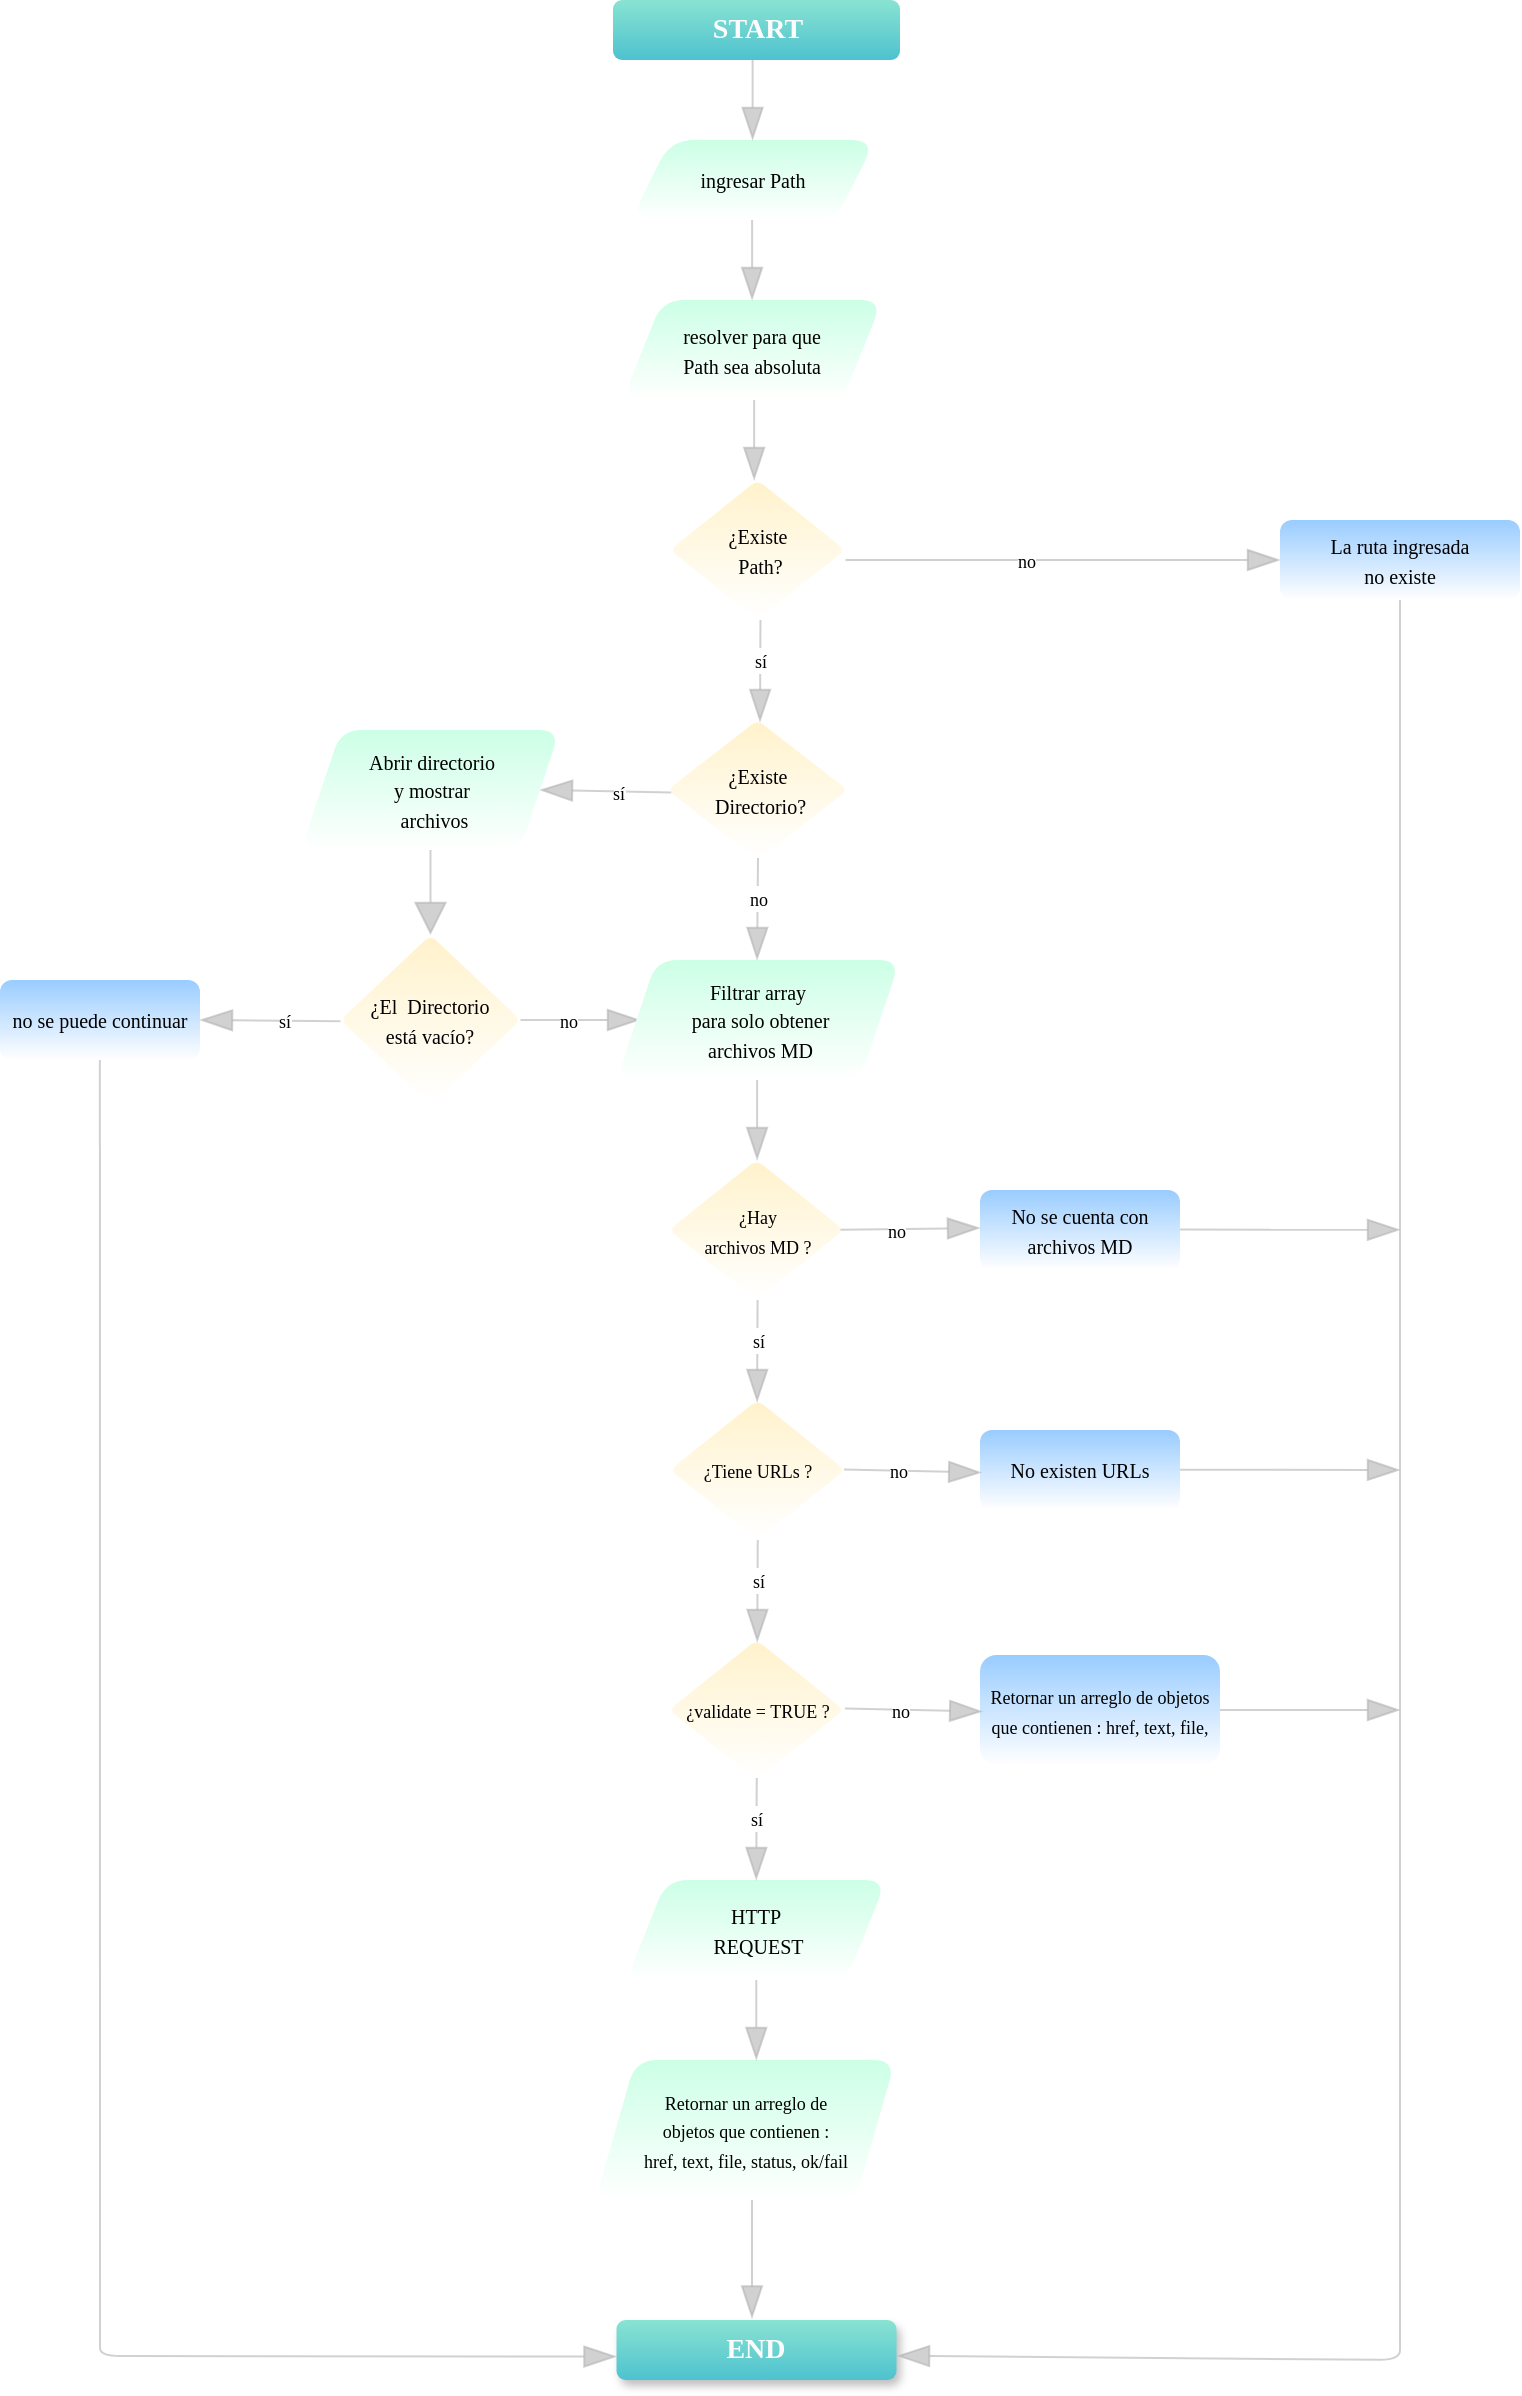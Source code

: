 <mxfile version="15.3.5" type="github">
  <diagram id="C5RBs43oDa-KdzZeNtuy" name="Page-1">
    <mxGraphModel dx="1852" dy="1039" grid="1" gridSize="10" guides="1" tooltips="1" connect="1" arrows="1" fold="1" page="0" pageScale="1" pageWidth="827" pageHeight="1169" background="none" math="0" shadow="0">
      <root>
        <mxCell id="WIyWlLk6GJQsqaUBKTNV-0" />
        <mxCell id="WIyWlLk6GJQsqaUBKTNV-1" parent="WIyWlLk6GJQsqaUBKTNV-0" />
        <mxCell id="gEqJjbBB_mZdY_3hWn1h-0" value="&lt;font style=&quot;font-size: 14px&quot; color=&quot;#fcfcfc&quot; face=&quot;Poppins&quot; data-font-src=&quot;https://fonts.googleapis.com/css?family=Poppins&quot;&gt;&lt;b&gt;START&lt;/b&gt;&lt;/font&gt;" style="rounded=1;whiteSpace=wrap;html=1;hachureGap=4;pointerEvents=0;fillColor=#4EC2CF;strokeColor=none;shadow=0;glass=0;sketch=0;gradientDirection=north;gradientColor=#89E3D2;" vertex="1" parent="WIyWlLk6GJQsqaUBKTNV-1">
          <mxGeometry x="346.5" y="40" width="143.5" height="30" as="geometry" />
        </mxCell>
        <mxCell id="gEqJjbBB_mZdY_3hWn1h-1" value="&lt;font face=&quot;Poppins&quot; data-font-src=&quot;https://fonts.googleapis.com/css?family=Poppins&quot; style=&quot;font-size: 10px&quot;&gt;ingresar Path&lt;/font&gt;" style="shape=parallelogram;perimeter=parallelogramPerimeter;whiteSpace=wrap;html=1;fixedSize=1;shadow=0;glass=1;sketch=0;hachureGap=4;pointerEvents=0;fillColor=#CCFFE6;strokeColor=none;rounded=1;arcSize=24;gradientColor=#ffffff;" vertex="1" parent="WIyWlLk6GJQsqaUBKTNV-1">
          <mxGeometry x="355.25" y="110" width="122.5" height="40" as="geometry" />
        </mxCell>
        <mxCell id="gEqJjbBB_mZdY_3hWn1h-2" value="&lt;font face=&quot;Poppins&quot; data-font-src=&quot;https://fonts.googleapis.com/css?family=Poppins&quot; style=&quot;font-size: 10px&quot;&gt;&lt;font&gt;resolver para que &lt;br&gt;&lt;/font&gt;&lt;font&gt;Path&amp;nbsp;sea absoluta&lt;/font&gt;&lt;/font&gt;" style="shape=parallelogram;perimeter=parallelogramPerimeter;whiteSpace=wrap;html=1;fixedSize=1;shadow=0;glass=1;sketch=0;hachureGap=4;pointerEvents=0;fillColor=#CCFFE6;strokeColor=none;rounded=1;arcSize=22;align=center;gradientColor=#ffffff;" vertex="1" parent="WIyWlLk6GJQsqaUBKTNV-1">
          <mxGeometry x="351.25" y="190" width="130" height="50" as="geometry" />
        </mxCell>
        <mxCell id="gEqJjbBB_mZdY_3hWn1h-3" value="" style="endArrow=blockThin;html=1;startSize=14;endSize=14;sourcePerimeterSpacing=8;targetPerimeterSpacing=8;strokeColor=#B3B3B3;rounded=1;strokeWidth=1;endFill=1;opacity=60;" edge="1" parent="WIyWlLk6GJQsqaUBKTNV-1">
          <mxGeometry width="50" height="50" relative="1" as="geometry">
            <mxPoint x="416.3" y="70" as="sourcePoint" />
            <mxPoint x="416.3" y="110" as="targetPoint" />
          </mxGeometry>
        </mxCell>
        <mxCell id="gEqJjbBB_mZdY_3hWn1h-13" value="&lt;font face=&quot;Poppins&quot; data-font-src=&quot;https://fonts.googleapis.com/css?family=Poppins&quot; style=&quot;font-size: 10px&quot;&gt;&lt;font&gt;¿Existe&lt;br&gt;&lt;/font&gt;&lt;font&gt;&amp;nbsp;Path?&lt;/font&gt;&lt;/font&gt;" style="rhombus;whiteSpace=wrap;html=1;rounded=1;shadow=0;glass=0;sketch=0;hachureGap=4;pointerEvents=0;strokeColor=none;fillColor=default;gradientDirection=north;arcSize=8;gradientColor=#FFF2CC;" vertex="1" parent="WIyWlLk6GJQsqaUBKTNV-1">
          <mxGeometry x="375" y="280" width="87.5" height="70" as="geometry" />
        </mxCell>
        <mxCell id="gEqJjbBB_mZdY_3hWn1h-15" value="&lt;font style=&quot;font-size: 9px&quot;&gt;sí&lt;/font&gt;" style="endArrow=blockThin;html=1;startSize=10;endSize=14;sourcePerimeterSpacing=7;targetPerimeterSpacing=7;strokeColor=#B3B3B3;rounded=1;strokeWidth=1;endFill=1;opacity=60;fontFamily=Poppins;fontSource=https%3A%2F%2Ffonts.googleapis.com%2Fcss%3Ffamily%3DPoppins;verticalAlign=middle;labelPosition=center;verticalLabelPosition=middle;align=center;" edge="1" parent="WIyWlLk6GJQsqaUBKTNV-1">
          <mxGeometry x="-0.216" width="50" height="50" relative="1" as="geometry">
            <mxPoint x="420.24" y="350" as="sourcePoint" />
            <mxPoint x="420" y="401" as="targetPoint" />
            <mxPoint as="offset" />
          </mxGeometry>
        </mxCell>
        <mxCell id="gEqJjbBB_mZdY_3hWn1h-16" value="&lt;font face=&quot;Poppins&quot; data-font-src=&quot;https://fonts.googleapis.com/css?family=Poppins&quot; style=&quot;font-size: 10px&quot;&gt;&lt;font&gt;¿Existe&lt;br&gt;&lt;/font&gt;&lt;font&gt;&amp;nbsp;Directorio?&lt;/font&gt;&lt;/font&gt;" style="rhombus;whiteSpace=wrap;html=1;rounded=1;shadow=0;glass=0;sketch=0;hachureGap=4;pointerEvents=0;strokeColor=none;fillColor=default;gradientDirection=north;arcSize=8;gradientColor=#FFF2CC;" vertex="1" parent="WIyWlLk6GJQsqaUBKTNV-1">
          <mxGeometry x="373.75" y="400" width="90" height="70" as="geometry" />
        </mxCell>
        <mxCell id="gEqJjbBB_mZdY_3hWn1h-19" value="&lt;font style=&quot;font-size: 9px&quot;&gt;sí&lt;/font&gt;" style="endArrow=blockThin;html=1;startSize=14;endSize=14;sourcePerimeterSpacing=8;targetPerimeterSpacing=8;strokeColor=#B3B3B3;rounded=1;strokeWidth=1;endFill=1;opacity=60;fontFamily=Poppins;fontSource=https%3A%2F%2Ffonts.googleapis.com%2Fcss%3Ffamily%3DPoppins;verticalAlign=middle;entryX=1;entryY=0.5;entryDx=0;entryDy=0;exitX=0.021;exitY=0.518;exitDx=0;exitDy=0;exitPerimeter=0;" edge="1" parent="WIyWlLk6GJQsqaUBKTNV-1" source="gEqJjbBB_mZdY_3hWn1h-16" target="gEqJjbBB_mZdY_3hWn1h-20">
          <mxGeometry x="-0.2" width="50" height="50" relative="1" as="geometry">
            <mxPoint x="380.24" y="440" as="sourcePoint" />
            <mxPoint x="380.0" y="490" as="targetPoint" />
            <mxPoint as="offset" />
          </mxGeometry>
        </mxCell>
        <mxCell id="gEqJjbBB_mZdY_3hWn1h-20" value="&lt;font style=&quot;font-size: 10px&quot; face=&quot;Poppins&quot; data-font-src=&quot;https://fonts.googleapis.com/css?family=Poppins&quot;&gt;Abrir directorio &lt;br&gt;y mostrar&lt;br&gt;&amp;nbsp;archivos&lt;/font&gt;" style="shape=parallelogram;perimeter=parallelogramPerimeter;whiteSpace=wrap;html=1;fixedSize=1;shadow=0;glass=1;sketch=0;hachureGap=4;pointerEvents=0;fillColor=#CCFFE6;strokeColor=none;rounded=1;arcSize=21;align=center;gradientColor=#ffffff;" vertex="1" parent="WIyWlLk6GJQsqaUBKTNV-1">
          <mxGeometry x="190.5" y="405" width="129.5" height="60" as="geometry" />
        </mxCell>
        <mxCell id="gEqJjbBB_mZdY_3hWn1h-21" value="" style="endArrow=block;html=1;startSize=14;endSize=14;sourcePerimeterSpacing=8;targetPerimeterSpacing=8;strokeColor=#B3B3B3;rounded=1;strokeWidth=1;endFill=1;opacity=60;exitX=0.5;exitY=1;exitDx=0;exitDy=0;entryX=0.5;entryY=0;entryDx=0;entryDy=0;" edge="1" parent="WIyWlLk6GJQsqaUBKTNV-1" source="gEqJjbBB_mZdY_3hWn1h-20" target="gEqJjbBB_mZdY_3hWn1h-22">
          <mxGeometry width="50" height="50" relative="1" as="geometry">
            <mxPoint x="350" y="550" as="sourcePoint" />
            <mxPoint x="320" y="549.58" as="targetPoint" />
          </mxGeometry>
        </mxCell>
        <mxCell id="gEqJjbBB_mZdY_3hWn1h-22" value="&lt;font face=&quot;Poppins&quot; data-font-src=&quot;https://fonts.googleapis.com/css?family=Poppins&quot; style=&quot;font-size: 10px&quot;&gt;¿El&amp;nbsp; Directorio&lt;br&gt;está vacío?&lt;/font&gt;" style="rhombus;whiteSpace=wrap;html=1;rounded=1;shadow=0;glass=0;sketch=0;hachureGap=4;pointerEvents=0;strokeColor=none;fillColor=default;gradientDirection=north;arcSize=8;gradientColor=#FFF2CC;" vertex="1" parent="WIyWlLk6GJQsqaUBKTNV-1">
          <mxGeometry x="210.25" y="507.5" width="90" height="85" as="geometry" />
        </mxCell>
        <mxCell id="gEqJjbBB_mZdY_3hWn1h-23" value="&lt;font style=&quot;font-size: 9px&quot;&gt;no&lt;/font&gt;" style="endArrow=blockThin;html=1;startSize=14;endSize=14;sourcePerimeterSpacing=8;targetPerimeterSpacing=8;strokeColor=#B3B3B3;rounded=1;strokeWidth=1;endFill=1;opacity=60;fontFamily=Poppins;fontSource=https%3A%2F%2Ffonts.googleapis.com%2Fcss%3Ffamily%3DPoppins;verticalAlign=middle;exitX=1;exitY=0.5;exitDx=0;exitDy=0;" edge="1" parent="WIyWlLk6GJQsqaUBKTNV-1" source="gEqJjbBB_mZdY_3hWn1h-22">
          <mxGeometry x="-0.2" width="50" height="50" relative="1" as="geometry">
            <mxPoint x="320.24" y="542.5" as="sourcePoint" />
            <mxPoint x="360" y="550" as="targetPoint" />
            <mxPoint as="offset" />
            <Array as="points" />
          </mxGeometry>
        </mxCell>
        <mxCell id="gEqJjbBB_mZdY_3hWn1h-26" value="" style="endArrow=blockThin;html=1;startSize=14;endSize=14;sourcePerimeterSpacing=8;targetPerimeterSpacing=8;strokeColor=#B3B3B3;rounded=1;strokeWidth=1;endFill=1;opacity=60;" edge="1" parent="WIyWlLk6GJQsqaUBKTNV-1">
          <mxGeometry width="50" height="50" relative="1" as="geometry">
            <mxPoint x="416.05" y="150" as="sourcePoint" />
            <mxPoint x="416.05" y="190" as="targetPoint" />
          </mxGeometry>
        </mxCell>
        <mxCell id="gEqJjbBB_mZdY_3hWn1h-27" value="" style="endArrow=blockThin;html=1;startSize=14;endSize=14;sourcePerimeterSpacing=8;targetPerimeterSpacing=8;strokeColor=#B3B3B3;rounded=1;strokeWidth=1;endFill=1;opacity=60;" edge="1" parent="WIyWlLk6GJQsqaUBKTNV-1">
          <mxGeometry width="50" height="50" relative="1" as="geometry">
            <mxPoint x="417.08" y="240" as="sourcePoint" />
            <mxPoint x="417.08" y="280" as="targetPoint" />
          </mxGeometry>
        </mxCell>
        <mxCell id="gEqJjbBB_mZdY_3hWn1h-31" value="&lt;font style=&quot;font-size: 9px&quot;&gt;no&lt;/font&gt;" style="endArrow=blockThin;html=1;startSize=14;endSize=14;sourcePerimeterSpacing=8;targetPerimeterSpacing=8;strokeColor=#B3B3B3;rounded=1;strokeWidth=1;endFill=1;opacity=60;fontFamily=Poppins;fontSource=https%3A%2F%2Ffonts.googleapis.com%2Fcss%3Ffamily%3DPoppins;verticalAlign=middle;labelPosition=center;verticalLabelPosition=middle;align=center;entryX=0;entryY=0.5;entryDx=0;entryDy=0;" edge="1" parent="WIyWlLk6GJQsqaUBKTNV-1" target="gEqJjbBB_mZdY_3hWn1h-32">
          <mxGeometry x="-0.166" width="50" height="50" relative="1" as="geometry">
            <mxPoint x="462.74" y="320" as="sourcePoint" />
            <mxPoint x="600" y="320" as="targetPoint" />
            <mxPoint as="offset" />
            <Array as="points" />
          </mxGeometry>
        </mxCell>
        <mxCell id="gEqJjbBB_mZdY_3hWn1h-32" value="&lt;font style=&quot;font-size: 10px&quot;&gt;La ruta ingresada &lt;br&gt;no existe&lt;/font&gt;" style="rounded=1;whiteSpace=wrap;html=1;shadow=0;glass=0;sketch=0;hachureGap=4;pointerEvents=0;fontFamily=Poppins;fontSource=https%3A%2F%2Ffonts.googleapis.com%2Fcss%3Ffamily%3DPoppins;strokeColor=none;fillColor=#FFFFFF;gradientDirection=north;gradientColor=#99CCFF;" vertex="1" parent="WIyWlLk6GJQsqaUBKTNV-1">
          <mxGeometry x="680" y="300" width="120" height="40" as="geometry" />
        </mxCell>
        <mxCell id="gEqJjbBB_mZdY_3hWn1h-33" value="&lt;font style=&quot;font-size: 14px&quot; color=&quot;#fcfcfc&quot; face=&quot;Poppins&quot; data-font-src=&quot;https://fonts.googleapis.com/css?family=Poppins&quot;&gt;&lt;b&gt;END&lt;/b&gt;&lt;/font&gt;" style="rounded=1;whiteSpace=wrap;html=1;hachureGap=4;pointerEvents=0;fillColor=#4EC2CF;strokeColor=none;shadow=1;glass=0;sketch=0;gradientDirection=north;gradientColor=#89E3D2;" vertex="1" parent="WIyWlLk6GJQsqaUBKTNV-1">
          <mxGeometry x="348.25" y="1200" width="140" height="30" as="geometry" />
        </mxCell>
        <mxCell id="gEqJjbBB_mZdY_3hWn1h-36" value="&lt;font face=&quot;Poppins&quot; style=&quot;font-size: 9px&quot;&gt;&lt;span style=&quot;font-size: 10px&quot;&gt;Filtrar array&lt;br&gt;&amp;nbsp;para solo obtener&lt;br&gt;&amp;nbsp;archivos MD&lt;/span&gt;&lt;/font&gt;" style="shape=parallelogram;perimeter=parallelogramPerimeter;whiteSpace=wrap;html=1;fixedSize=1;shadow=0;glass=1;sketch=0;hachureGap=4;pointerEvents=0;fillColor=#CCFFE6;strokeColor=none;rounded=1;arcSize=21;align=center;gradientColor=#ffffff;" vertex="1" parent="WIyWlLk6GJQsqaUBKTNV-1">
          <mxGeometry x="348.25" y="520" width="141.75" height="60" as="geometry" />
        </mxCell>
        <mxCell id="gEqJjbBB_mZdY_3hWn1h-38" value="&lt;font style=&quot;font-size: 9px&quot;&gt;no&lt;/font&gt;" style="endArrow=blockThin;html=1;startSize=10;endSize=14;sourcePerimeterSpacing=7;targetPerimeterSpacing=7;strokeColor=#B3B3B3;rounded=1;strokeWidth=1;endFill=1;opacity=60;fontFamily=Poppins;fontSource=https%3A%2F%2Ffonts.googleapis.com%2Fcss%3Ffamily%3DPoppins;verticalAlign=middle;labelPosition=center;verticalLabelPosition=middle;align=center;" edge="1" parent="WIyWlLk6GJQsqaUBKTNV-1">
          <mxGeometry x="-0.216" width="50" height="50" relative="1" as="geometry">
            <mxPoint x="419" y="469" as="sourcePoint" />
            <mxPoint x="418.55" y="520" as="targetPoint" />
            <mxPoint as="offset" />
          </mxGeometry>
        </mxCell>
        <mxCell id="gEqJjbBB_mZdY_3hWn1h-39" value="&lt;font face=&quot;Poppins&quot; data-font-src=&quot;https://fonts.googleapis.com/css?family=Poppins&quot; style=&quot;font-size: 9px&quot;&gt;&lt;font&gt;¿Hay &lt;br&gt;archivos MD&amp;nbsp;&lt;/font&gt;&lt;font&gt;?&lt;/font&gt;&lt;/font&gt;" style="rhombus;whiteSpace=wrap;html=1;rounded=1;shadow=0;glass=0;sketch=0;hachureGap=4;pointerEvents=0;strokeColor=none;fillColor=default;gradientDirection=north;arcSize=8;gradientColor=#FFF2CC;" vertex="1" parent="WIyWlLk6GJQsqaUBKTNV-1">
          <mxGeometry x="374.5" y="620" width="87.5" height="70" as="geometry" />
        </mxCell>
        <mxCell id="gEqJjbBB_mZdY_3hWn1h-41" value="" style="endArrow=blockThin;html=1;startSize=14;endSize=14;sourcePerimeterSpacing=8;targetPerimeterSpacing=8;strokeColor=#B3B3B3;rounded=1;strokeWidth=1;endFill=1;opacity=60;" edge="1" parent="WIyWlLk6GJQsqaUBKTNV-1">
          <mxGeometry width="50" height="50" relative="1" as="geometry">
            <mxPoint x="418.55" y="580" as="sourcePoint" />
            <mxPoint x="418.55" y="620" as="targetPoint" />
          </mxGeometry>
        </mxCell>
        <mxCell id="gEqJjbBB_mZdY_3hWn1h-42" value="&lt;font style=&quot;font-size: 9px&quot;&gt;sí&lt;/font&gt;" style="endArrow=blockThin;html=1;startSize=10;endSize=14;sourcePerimeterSpacing=7;targetPerimeterSpacing=7;strokeColor=#B3B3B3;rounded=1;strokeWidth=1;endFill=1;opacity=60;fontFamily=Poppins;fontSource=https%3A%2F%2Ffonts.googleapis.com%2Fcss%3Ffamily%3DPoppins;verticalAlign=middle;labelPosition=center;verticalLabelPosition=middle;align=center;" edge="1" parent="WIyWlLk6GJQsqaUBKTNV-1">
          <mxGeometry x="-0.216" width="50" height="50" relative="1" as="geometry">
            <mxPoint x="418.79" y="690" as="sourcePoint" />
            <mxPoint x="418.55" y="741" as="targetPoint" />
            <mxPoint as="offset" />
          </mxGeometry>
        </mxCell>
        <mxCell id="gEqJjbBB_mZdY_3hWn1h-43" value="&lt;font face=&quot;Poppins&quot; data-font-src=&quot;https://fonts.googleapis.com/css?family=Poppins&quot; style=&quot;font-size: 9px&quot;&gt;&lt;font&gt;¿Tiene URLs&amp;nbsp;&lt;/font&gt;&lt;font&gt;?&lt;/font&gt;&lt;/font&gt;" style="rhombus;whiteSpace=wrap;html=1;rounded=1;shadow=0;glass=0;sketch=0;hachureGap=4;pointerEvents=0;strokeColor=none;fillColor=default;gradientDirection=north;arcSize=8;gradientColor=#FFF2CC;" vertex="1" parent="WIyWlLk6GJQsqaUBKTNV-1">
          <mxGeometry x="375" y="740" width="87.5" height="70" as="geometry" />
        </mxCell>
        <mxCell id="gEqJjbBB_mZdY_3hWn1h-44" value="&lt;font face=&quot;Poppins&quot; data-font-src=&quot;https://fonts.googleapis.com/css?family=Poppins&quot; style=&quot;font-size: 9px&quot;&gt;&lt;font&gt;¿validate = TRUE&amp;nbsp;&lt;/font&gt;&lt;font&gt;?&lt;/font&gt;&lt;/font&gt;" style="rhombus;whiteSpace=wrap;html=1;rounded=1;shadow=0;glass=0;sketch=0;hachureGap=4;pointerEvents=0;strokeColor=none;fillColor=default;gradientDirection=north;arcSize=8;gradientColor=#FFF2CC;" vertex="1" parent="WIyWlLk6GJQsqaUBKTNV-1">
          <mxGeometry x="374.5" y="860" width="87.5" height="70" as="geometry" />
        </mxCell>
        <mxCell id="gEqJjbBB_mZdY_3hWn1h-45" value="&lt;font style=&quot;font-size: 9px&quot;&gt;sí&lt;/font&gt;" style="endArrow=blockThin;html=1;startSize=10;endSize=14;sourcePerimeterSpacing=7;targetPerimeterSpacing=7;strokeColor=#B3B3B3;rounded=1;strokeWidth=1;endFill=1;opacity=60;fontFamily=Poppins;fontSource=https%3A%2F%2Ffonts.googleapis.com%2Fcss%3Ffamily%3DPoppins;verticalAlign=middle;labelPosition=center;verticalLabelPosition=middle;align=center;" edge="1" parent="WIyWlLk6GJQsqaUBKTNV-1">
          <mxGeometry x="-0.216" width="50" height="50" relative="1" as="geometry">
            <mxPoint x="418.87" y="810" as="sourcePoint" />
            <mxPoint x="418.63" y="861" as="targetPoint" />
            <mxPoint as="offset" />
          </mxGeometry>
        </mxCell>
        <mxCell id="gEqJjbBB_mZdY_3hWn1h-46" value="&lt;font face=&quot;Poppins&quot;&gt;&lt;span style=&quot;font-size: 10px&quot;&gt;HTTP&lt;br&gt;&amp;nbsp;REQUEST&lt;/span&gt;&lt;/font&gt;" style="shape=parallelogram;perimeter=parallelogramPerimeter;whiteSpace=wrap;html=1;fixedSize=1;shadow=0;glass=1;sketch=0;hachureGap=4;pointerEvents=0;fillColor=#CCFFE6;strokeColor=none;rounded=1;arcSize=22;align=center;gradientColor=#ffffff;" vertex="1" parent="WIyWlLk6GJQsqaUBKTNV-1">
          <mxGeometry x="353.25" y="980" width="130" height="50" as="geometry" />
        </mxCell>
        <mxCell id="gEqJjbBB_mZdY_3hWn1h-47" value="&lt;font face=&quot;Poppins&quot; style=&quot;font-size: 9px&quot;&gt;Retornar un arreglo de&lt;br&gt;&amp;nbsp;objetos que contienen :&amp;nbsp;&lt;br&gt;href, text, file, status, ok/fail&lt;br&gt;&lt;/font&gt;" style="shape=parallelogram;perimeter=parallelogramPerimeter;whiteSpace=wrap;html=1;fixedSize=1;shadow=0;glass=1;sketch=0;hachureGap=4;pointerEvents=0;fillColor=#CCFFE6;strokeColor=none;rounded=1;arcSize=22;align=center;gradientColor=#ffffff;" vertex="1" parent="WIyWlLk6GJQsqaUBKTNV-1">
          <mxGeometry x="337.75" y="1070" width="150" height="70" as="geometry" />
        </mxCell>
        <mxCell id="gEqJjbBB_mZdY_3hWn1h-49" value="&lt;font style=&quot;font-size: 9px&quot;&gt;sí&lt;/font&gt;" style="endArrow=blockThin;html=1;startSize=10;endSize=14;sourcePerimeterSpacing=7;targetPerimeterSpacing=7;strokeColor=#B3B3B3;rounded=1;strokeWidth=1;endFill=1;opacity=60;fontFamily=Poppins;fontSource=https%3A%2F%2Ffonts.googleapis.com%2Fcss%3Ffamily%3DPoppins;verticalAlign=middle;labelPosition=center;verticalLabelPosition=middle;align=center;" edge="1" parent="WIyWlLk6GJQsqaUBKTNV-1">
          <mxGeometry x="-0.216" width="50" height="50" relative="1" as="geometry">
            <mxPoint x="418.37" y="929" as="sourcePoint" />
            <mxPoint x="418.13" y="980" as="targetPoint" />
            <mxPoint as="offset" />
          </mxGeometry>
        </mxCell>
        <mxCell id="gEqJjbBB_mZdY_3hWn1h-51" value="" style="endArrow=blockThin;html=1;startSize=14;endSize=14;sourcePerimeterSpacing=8;targetPerimeterSpacing=8;strokeColor=#B3B3B3;rounded=1;strokeWidth=1;endFill=1;opacity=60;" edge="1" parent="WIyWlLk6GJQsqaUBKTNV-1">
          <mxGeometry width="50" height="50" relative="1" as="geometry">
            <mxPoint x="418.15" y="1030" as="sourcePoint" />
            <mxPoint x="418.15" y="1070" as="targetPoint" />
          </mxGeometry>
        </mxCell>
        <mxCell id="gEqJjbBB_mZdY_3hWn1h-52" value="&lt;font style=&quot;font-size: 10px&quot;&gt;No se cuenta con archivos MD&lt;/font&gt;" style="rounded=1;whiteSpace=wrap;html=1;shadow=0;glass=0;sketch=0;hachureGap=4;pointerEvents=0;fontFamily=Poppins;fontSource=https%3A%2F%2Ffonts.googleapis.com%2Fcss%3Ffamily%3DPoppins;strokeColor=none;fillColor=#FFFFFF;gradientDirection=north;gradientColor=#99CCFF;" vertex="1" parent="WIyWlLk6GJQsqaUBKTNV-1">
          <mxGeometry x="530" y="635" width="100" height="40" as="geometry" />
        </mxCell>
        <mxCell id="gEqJjbBB_mZdY_3hWn1h-53" value="&lt;font style=&quot;font-size: 10px&quot;&gt;No existen URLs&lt;/font&gt;" style="rounded=1;whiteSpace=wrap;html=1;shadow=0;glass=0;sketch=0;hachureGap=4;pointerEvents=0;fontFamily=Poppins;fontSource=https%3A%2F%2Ffonts.googleapis.com%2Fcss%3Ffamily%3DPoppins;strokeColor=none;fillColor=#FFFFFF;gradientDirection=north;gradientColor=#99CCFF;" vertex="1" parent="WIyWlLk6GJQsqaUBKTNV-1">
          <mxGeometry x="530" y="755" width="100" height="40" as="geometry" />
        </mxCell>
        <mxCell id="gEqJjbBB_mZdY_3hWn1h-54" value="&lt;span style=&quot;font-size: 9px&quot;&gt;Retornar un arreglo de&amp;nbsp;&lt;/span&gt;&lt;span style=&quot;font-size: 9px&quot;&gt;objetos que contienen :&amp;nbsp;&lt;/span&gt;&lt;span style=&quot;font-size: 9px&quot;&gt;href, text, file,&lt;/span&gt;" style="rounded=1;whiteSpace=wrap;html=1;shadow=0;glass=0;sketch=0;hachureGap=4;pointerEvents=0;fontFamily=Poppins;fontSource=https%3A%2F%2Ffonts.googleapis.com%2Fcss%3Ffamily%3DPoppins;strokeColor=none;fillColor=#FFFFFF;gradientDirection=north;gradientColor=#99CCFF;" vertex="1" parent="WIyWlLk6GJQsqaUBKTNV-1">
          <mxGeometry x="530" y="867.5" width="120" height="55" as="geometry" />
        </mxCell>
        <mxCell id="gEqJjbBB_mZdY_3hWn1h-55" value="&lt;font style=&quot;font-size: 9px&quot;&gt;no&lt;/font&gt;" style="endArrow=blockThin;html=1;startSize=14;endSize=14;sourcePerimeterSpacing=8;targetPerimeterSpacing=8;strokeColor=#B3B3B3;rounded=1;strokeWidth=1;endFill=1;opacity=60;fontFamily=Poppins;fontSource=https%3A%2F%2Ffonts.googleapis.com%2Fcss%3Ffamily%3DPoppins;verticalAlign=middle;exitX=0.98;exitY=0.499;exitDx=0;exitDy=0;exitPerimeter=0;" edge="1" parent="WIyWlLk6GJQsqaUBKTNV-1" source="gEqJjbBB_mZdY_3hWn1h-39">
          <mxGeometry x="-0.2" width="50" height="50" relative="1" as="geometry">
            <mxPoint x="462" y="654.8" as="sourcePoint" />
            <mxPoint x="530" y="654" as="targetPoint" />
            <mxPoint as="offset" />
            <Array as="points" />
          </mxGeometry>
        </mxCell>
        <mxCell id="gEqJjbBB_mZdY_3hWn1h-56" value="&lt;font style=&quot;font-size: 9px&quot;&gt;no&lt;/font&gt;" style="endArrow=blockThin;html=1;startSize=14;endSize=14;sourcePerimeterSpacing=8;targetPerimeterSpacing=8;strokeColor=#B3B3B3;rounded=1;strokeWidth=1;endFill=1;opacity=60;fontFamily=Poppins;fontSource=https%3A%2F%2Ffonts.googleapis.com%2Fcss%3Ffamily%3DPoppins;verticalAlign=middle;exitX=1;exitY=0.5;exitDx=0;exitDy=0;entryX=0.006;entryY=0.532;entryDx=0;entryDy=0;entryPerimeter=0;" edge="1" parent="WIyWlLk6GJQsqaUBKTNV-1" target="gEqJjbBB_mZdY_3hWn1h-53">
          <mxGeometry x="-0.2" width="50" height="50" relative="1" as="geometry">
            <mxPoint x="462" y="774.8" as="sourcePoint" />
            <mxPoint x="521.75" y="774.8" as="targetPoint" />
            <mxPoint as="offset" />
            <Array as="points" />
          </mxGeometry>
        </mxCell>
        <mxCell id="gEqJjbBB_mZdY_3hWn1h-58" value="" style="endArrow=blockThin;html=1;fontFamily=Poppins;fontSource=https%3A%2F%2Ffonts.googleapis.com%2Fcss%3Ffamily%3DPoppins;startSize=10;endSize=14;sourcePerimeterSpacing=7;targetPerimeterSpacing=7;strokeColor=#B3B3B3;strokeWidth=1;align=right;verticalAlign=middle;opacity=60;endFill=1;" edge="1" parent="WIyWlLk6GJQsqaUBKTNV-1">
          <mxGeometry width="50" height="50" relative="1" as="geometry">
            <mxPoint x="650" y="895" as="sourcePoint" />
            <mxPoint x="740" y="895" as="targetPoint" />
          </mxGeometry>
        </mxCell>
        <mxCell id="gEqJjbBB_mZdY_3hWn1h-60" value="" style="endArrow=blockThin;html=1;fontFamily=Poppins;fontSource=https%3A%2F%2Ffonts.googleapis.com%2Fcss%3Ffamily%3DPoppins;startSize=10;endSize=14;sourcePerimeterSpacing=7;targetPerimeterSpacing=7;strokeColor=#B3B3B3;strokeWidth=1;align=right;verticalAlign=middle;opacity=60;endFill=1;" edge="1" parent="WIyWlLk6GJQsqaUBKTNV-1">
          <mxGeometry width="50" height="50" relative="1" as="geometry">
            <mxPoint x="630" y="774.84" as="sourcePoint" />
            <mxPoint x="740" y="775" as="targetPoint" />
          </mxGeometry>
        </mxCell>
        <mxCell id="gEqJjbBB_mZdY_3hWn1h-63" value="" style="endArrow=none;html=1;fontFamily=Poppins;fontSource=https%3A%2F%2Ffonts.googleapis.com%2Fcss%3Ffamily%3DPoppins;startSize=10;endSize=14;sourcePerimeterSpacing=7;targetPerimeterSpacing=7;strokeColor=#B3B3B3;strokeWidth=1;align=right;verticalAlign=middle;opacity=60;" edge="1" parent="WIyWlLk6GJQsqaUBKTNV-1">
          <mxGeometry width="50" height="50" relative="1" as="geometry">
            <mxPoint x="90" y="1210" as="sourcePoint" />
            <mxPoint x="89.95" y="550" as="targetPoint" />
          </mxGeometry>
        </mxCell>
        <mxCell id="gEqJjbBB_mZdY_3hWn1h-64" value="" style="endArrow=blockThin;html=1;fontFamily=Poppins;fontSource=https%3A%2F%2Ffonts.googleapis.com%2Fcss%3Ffamily%3DPoppins;startSize=10;endSize=14;sourcePerimeterSpacing=7;targetPerimeterSpacing=7;strokeColor=#B3B3B3;strokeWidth=1;align=right;verticalAlign=middle;opacity=60;entryX=1.002;entryY=0.597;entryDx=0;entryDy=0;entryPerimeter=0;endFill=1;" edge="1" parent="WIyWlLk6GJQsqaUBKTNV-1" target="gEqJjbBB_mZdY_3hWn1h-33">
          <mxGeometry width="50" height="50" relative="1" as="geometry">
            <mxPoint x="740" y="1210" as="sourcePoint" />
            <mxPoint x="570" y="1510" as="targetPoint" />
            <Array as="points">
              <mxPoint x="740" y="1220" />
            </Array>
          </mxGeometry>
        </mxCell>
        <mxCell id="gEqJjbBB_mZdY_3hWn1h-65" value="&lt;font style=&quot;font-size: 10px&quot;&gt;no se puede continuar&lt;/font&gt;" style="rounded=1;whiteSpace=wrap;html=1;shadow=0;glass=0;sketch=0;hachureGap=4;pointerEvents=0;fontFamily=Poppins;fontSource=https%3A%2F%2Ffonts.googleapis.com%2Fcss%3Ffamily%3DPoppins;strokeColor=none;fillColor=#FFFFFF;gradientDirection=north;gradientColor=#99CCFF;" vertex="1" parent="WIyWlLk6GJQsqaUBKTNV-1">
          <mxGeometry x="40" y="530" width="100" height="40" as="geometry" />
        </mxCell>
        <mxCell id="gEqJjbBB_mZdY_3hWn1h-66" value="" style="endArrow=none;html=1;fontFamily=Poppins;fontSource=https%3A%2F%2Ffonts.googleapis.com%2Fcss%3Ffamily%3DPoppins;startSize=10;endSize=14;sourcePerimeterSpacing=7;targetPerimeterSpacing=7;strokeColor=#B3B3B3;strokeWidth=1;align=right;verticalAlign=middle;opacity=60;" edge="1" parent="WIyWlLk6GJQsqaUBKTNV-1">
          <mxGeometry width="50" height="50" relative="1" as="geometry">
            <mxPoint x="740" y="1210" as="sourcePoint" />
            <mxPoint x="740" y="340" as="targetPoint" />
          </mxGeometry>
        </mxCell>
        <mxCell id="gEqJjbBB_mZdY_3hWn1h-67" value="&lt;font style=&quot;font-size: 9px&quot;&gt;sí&lt;/font&gt;" style="endArrow=blockThin;html=1;startSize=14;endSize=14;sourcePerimeterSpacing=8;targetPerimeterSpacing=8;strokeColor=#B3B3B3;rounded=1;strokeWidth=1;endFill=1;opacity=60;fontFamily=Poppins;fontSource=https%3A%2F%2Ffonts.googleapis.com%2Fcss%3Ffamily%3DPoppins;verticalAlign=middle;entryX=1;entryY=0.5;entryDx=0;entryDy=0;exitX=0.021;exitY=0.518;exitDx=0;exitDy=0;exitPerimeter=0;" edge="1" parent="WIyWlLk6GJQsqaUBKTNV-1" target="gEqJjbBB_mZdY_3hWn1h-65">
          <mxGeometry x="-0.2" width="50" height="50" relative="1" as="geometry">
            <mxPoint x="210.25" y="550.63" as="sourcePoint" />
            <mxPoint x="144.61" y="549.37" as="targetPoint" />
            <mxPoint as="offset" />
          </mxGeometry>
        </mxCell>
        <mxCell id="gEqJjbBB_mZdY_3hWn1h-70" value="" style="endArrow=blockThin;html=1;startSize=14;endSize=14;sourcePerimeterSpacing=8;targetPerimeterSpacing=8;strokeColor=#B3B3B3;rounded=1;strokeWidth=1;endFill=1;opacity=60;entryX=0.484;entryY=-0.027;entryDx=0;entryDy=0;entryPerimeter=0;" edge="1" parent="WIyWlLk6GJQsqaUBKTNV-1" target="gEqJjbBB_mZdY_3hWn1h-33">
          <mxGeometry width="50" height="50" relative="1" as="geometry">
            <mxPoint x="416.0" y="1140" as="sourcePoint" />
            <mxPoint x="416" y="1190" as="targetPoint" />
          </mxGeometry>
        </mxCell>
        <mxCell id="gEqJjbBB_mZdY_3hWn1h-78" value="" style="endArrow=blockThin;html=1;fontFamily=Poppins;fontSource=https%3A%2F%2Ffonts.googleapis.com%2Fcss%3Ffamily%3DPoppins;startSize=10;endSize=14;sourcePerimeterSpacing=7;targetPerimeterSpacing=7;strokeColor=#B3B3B3;strokeWidth=1;align=right;verticalAlign=middle;opacity=60;entryX=0;entryY=0.61;entryDx=0;entryDy=0;entryPerimeter=0;endFill=1;" edge="1" parent="WIyWlLk6GJQsqaUBKTNV-1" target="gEqJjbBB_mZdY_3hWn1h-33">
          <mxGeometry width="50" height="50" relative="1" as="geometry">
            <mxPoint x="90" y="1210" as="sourcePoint" />
            <mxPoint x="60" y="1217.91" as="targetPoint" />
            <Array as="points">
              <mxPoint x="90" y="1218" />
            </Array>
          </mxGeometry>
        </mxCell>
        <mxCell id="gEqJjbBB_mZdY_3hWn1h-80" value="" style="endArrow=blockThin;html=1;fontFamily=Poppins;fontSource=https%3A%2F%2Ffonts.googleapis.com%2Fcss%3Ffamily%3DPoppins;startSize=10;endSize=14;sourcePerimeterSpacing=7;targetPerimeterSpacing=7;strokeColor=#B3B3B3;strokeWidth=1;align=right;verticalAlign=middle;opacity=60;endFill=1;" edge="1" parent="WIyWlLk6GJQsqaUBKTNV-1">
          <mxGeometry width="50" height="50" relative="1" as="geometry">
            <mxPoint x="630" y="654.76" as="sourcePoint" />
            <mxPoint x="740" y="654.92" as="targetPoint" />
          </mxGeometry>
        </mxCell>
        <mxCell id="gEqJjbBB_mZdY_3hWn1h-81" value="&lt;font style=&quot;font-size: 9px&quot;&gt;no&lt;/font&gt;" style="endArrow=blockThin;html=1;startSize=14;endSize=14;sourcePerimeterSpacing=8;targetPerimeterSpacing=8;strokeColor=#B3B3B3;rounded=1;strokeWidth=1;endFill=1;opacity=60;fontFamily=Poppins;fontSource=https%3A%2F%2Ffonts.googleapis.com%2Fcss%3Ffamily%3DPoppins;verticalAlign=middle;exitX=1;exitY=0.5;exitDx=0;exitDy=0;entryX=0.006;entryY=0.532;entryDx=0;entryDy=0;entryPerimeter=0;" edge="1" parent="WIyWlLk6GJQsqaUBKTNV-1">
          <mxGeometry x="-0.2" width="50" height="50" relative="1" as="geometry">
            <mxPoint x="462.5" y="894.26" as="sourcePoint" />
            <mxPoint x="531.1" y="895.74" as="targetPoint" />
            <mxPoint as="offset" />
            <Array as="points" />
          </mxGeometry>
        </mxCell>
      </root>
    </mxGraphModel>
  </diagram>
</mxfile>
